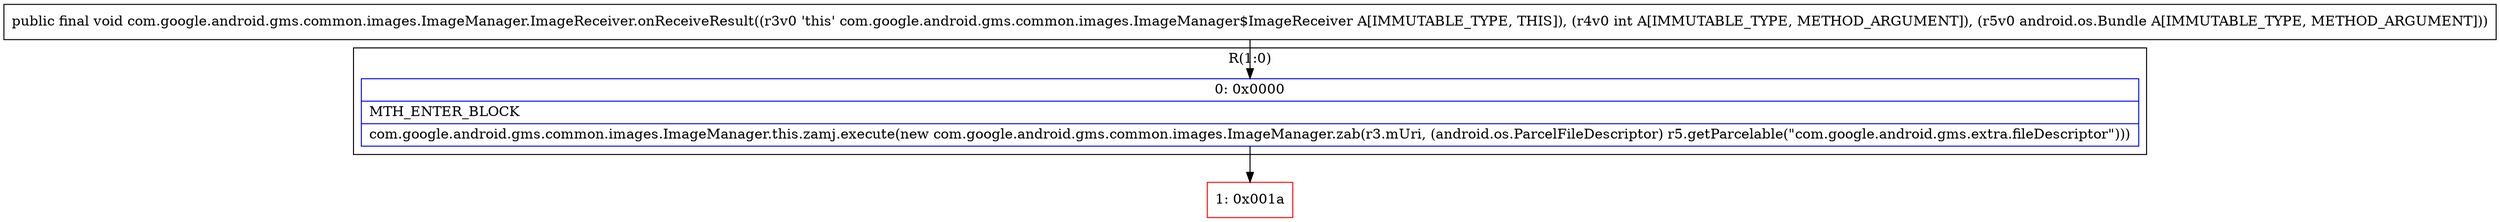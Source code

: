digraph "CFG forcom.google.android.gms.common.images.ImageManager.ImageReceiver.onReceiveResult(ILandroid\/os\/Bundle;)V" {
subgraph cluster_Region_1738083893 {
label = "R(1:0)";
node [shape=record,color=blue];
Node_0 [shape=record,label="{0\:\ 0x0000|MTH_ENTER_BLOCK\l|com.google.android.gms.common.images.ImageManager.this.zamj.execute(new com.google.android.gms.common.images.ImageManager.zab(r3.mUri, (android.os.ParcelFileDescriptor) r5.getParcelable(\"com.google.android.gms.extra.fileDescriptor\")))\l}"];
}
Node_1 [shape=record,color=red,label="{1\:\ 0x001a}"];
MethodNode[shape=record,label="{public final void com.google.android.gms.common.images.ImageManager.ImageReceiver.onReceiveResult((r3v0 'this' com.google.android.gms.common.images.ImageManager$ImageReceiver A[IMMUTABLE_TYPE, THIS]), (r4v0 int A[IMMUTABLE_TYPE, METHOD_ARGUMENT]), (r5v0 android.os.Bundle A[IMMUTABLE_TYPE, METHOD_ARGUMENT])) }"];
MethodNode -> Node_0;
Node_0 -> Node_1;
}

